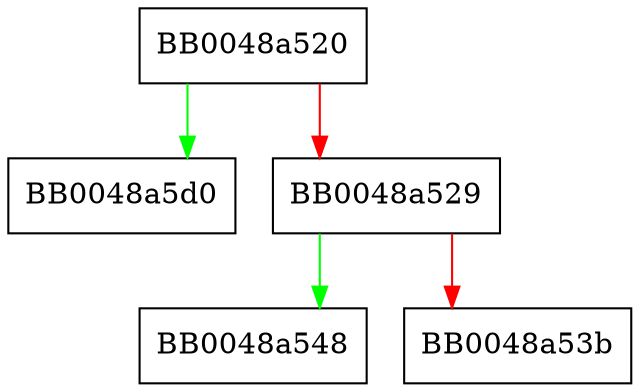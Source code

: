 digraph SSL_set_read_ahead {
  node [shape="box"];
  graph [splines=ortho];
  BB0048a520 -> BB0048a5d0 [color="green"];
  BB0048a520 -> BB0048a529 [color="red"];
  BB0048a529 -> BB0048a548 [color="green"];
  BB0048a529 -> BB0048a53b [color="red"];
}